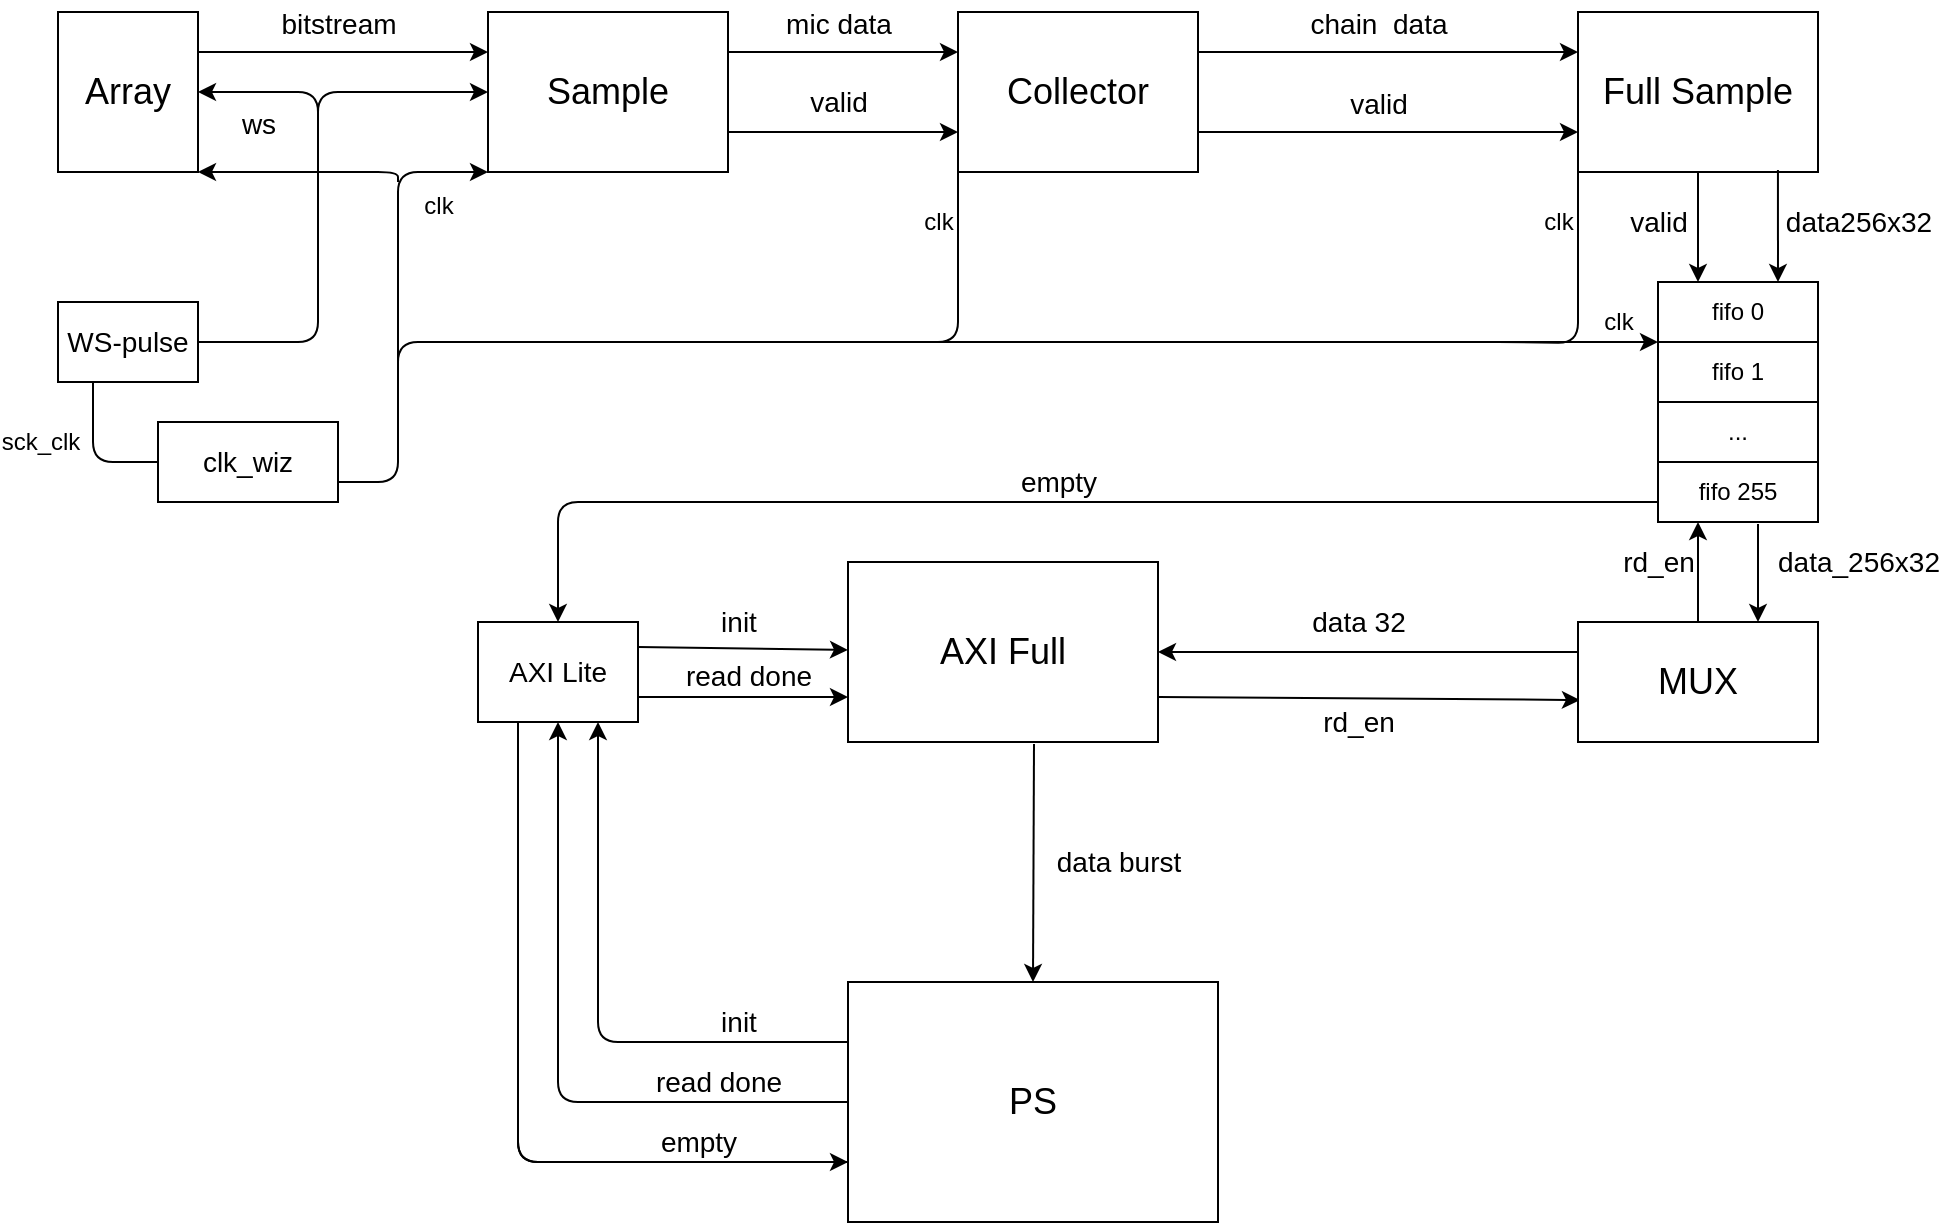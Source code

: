 <mxfile>
    <diagram id="rj3nuSdlVzhrPewR49WO" name="Page-1">
        <mxGraphModel dx="1014" dy="657" grid="1" gridSize="10" guides="1" tooltips="1" connect="1" arrows="1" fold="1" page="1" pageScale="1" pageWidth="850" pageHeight="1100" math="0" shadow="0">
            <root>
                <mxCell id="0"/>
                <mxCell id="1" parent="0"/>
                <mxCell id="17" value="&lt;font style=&quot;font-size: 14px;&quot;&gt;bitstream&lt;/font&gt;" style="edgeStyle=none;html=1;exitX=1;exitY=0.25;exitDx=0;exitDy=0;entryX=0;entryY=0.25;entryDx=0;entryDy=0;fontSize=18;" parent="1" source="2" target="5" edge="1">
                    <mxGeometry x="-0.035" y="15" relative="1" as="geometry">
                        <mxPoint as="offset"/>
                    </mxGeometry>
                </mxCell>
                <mxCell id="2" value="&lt;font style=&quot;font-size: 18px;&quot;&gt;Array&lt;/font&gt;" style="whiteSpace=wrap;html=1;" parent="1" vertex="1">
                    <mxGeometry x="90" y="35" width="70" height="80" as="geometry"/>
                </mxCell>
                <mxCell id="21" value="&lt;font style=&quot;font-size: 14px;&quot;&gt;chain&amp;nbsp; data&lt;/font&gt;" style="edgeStyle=none;html=1;exitX=1;exitY=0.25;exitDx=0;exitDy=0;entryX=0;entryY=0.25;entryDx=0;entryDy=0;fontSize=18;" parent="1" source="3" target="4" edge="1">
                    <mxGeometry x="-0.053" y="15" relative="1" as="geometry">
                        <mxPoint as="offset"/>
                    </mxGeometry>
                </mxCell>
                <mxCell id="22" value="&lt;font style=&quot;font-size: 14px;&quot;&gt;valid&lt;/font&gt;" style="edgeStyle=none;html=1;exitX=1;exitY=0.75;exitDx=0;exitDy=0;entryX=0;entryY=0.75;entryDx=0;entryDy=0;fontSize=18;" parent="1" source="3" target="4" edge="1">
                    <mxGeometry x="-0.053" y="15" relative="1" as="geometry">
                        <mxPoint as="offset"/>
                    </mxGeometry>
                </mxCell>
                <mxCell id="3" value="&lt;font style=&quot;font-size: 18px;&quot;&gt;Collector&lt;/font&gt;" style="whiteSpace=wrap;html=1;" parent="1" vertex="1">
                    <mxGeometry x="540" y="35" width="120" height="80" as="geometry"/>
                </mxCell>
                <mxCell id="41" value="valid" style="edgeStyle=none;html=1;exitX=0.5;exitY=1;exitDx=0;exitDy=0;entryX=0.25;entryY=0;entryDx=0;entryDy=0;fontSize=14;startArrow=none;startFill=0;endArrow=classic;endFill=1;" parent="1" source="4" target="6" edge="1">
                    <mxGeometry x="-0.091" y="-20" relative="1" as="geometry">
                        <mxPoint as="offset"/>
                    </mxGeometry>
                </mxCell>
                <mxCell id="4" value="&lt;font style=&quot;font-size: 18px;&quot;&gt;Full Sample&lt;/font&gt;" style="whiteSpace=wrap;html=1;" parent="1" vertex="1">
                    <mxGeometry x="850" y="35" width="120" height="80" as="geometry"/>
                </mxCell>
                <mxCell id="19" value="&lt;font style=&quot;font-size: 14px;&quot;&gt;mic data&lt;/font&gt;" style="edgeStyle=none;html=1;exitX=1;exitY=0.25;exitDx=0;exitDy=0;entryX=0;entryY=0.25;entryDx=0;entryDy=0;fontSize=18;" parent="1" source="5" target="3" edge="1">
                    <mxGeometry x="-0.043" y="15" relative="1" as="geometry">
                        <mxPoint as="offset"/>
                    </mxGeometry>
                </mxCell>
                <mxCell id="lgiAlKTWV0E-R-t-R4fU-114" value="valid" style="edgeStyle=none;html=1;exitX=1;exitY=0.75;exitDx=0;exitDy=0;entryX=0;entryY=0.75;entryDx=0;entryDy=0;fontSize=14;startArrow=none;startFill=0;endArrow=classic;endFill=1;" parent="1" source="5" target="3" edge="1">
                    <mxGeometry x="-0.043" y="15" relative="1" as="geometry">
                        <mxPoint as="offset"/>
                    </mxGeometry>
                </mxCell>
                <mxCell id="5" value="&lt;font style=&quot;font-size: 18px;&quot;&gt;Sample&lt;/font&gt;" style="whiteSpace=wrap;html=1;" parent="1" vertex="1">
                    <mxGeometry x="305" y="35" width="120" height="80" as="geometry"/>
                </mxCell>
                <mxCell id="44" value="data256x32" style="edgeStyle=none;html=1;exitX=0.75;exitY=0;exitDx=0;exitDy=0;entryX=0.833;entryY=0.988;entryDx=0;entryDy=0;entryPerimeter=0;fontSize=14;startArrow=classic;startFill=1;endArrow=none;endFill=0;" parent="1" source="6" target="4" edge="1">
                    <mxGeometry x="0.071" y="-40" relative="1" as="geometry">
                        <mxPoint as="offset"/>
                    </mxGeometry>
                </mxCell>
                <mxCell id="45" value="data_256x32" style="edgeStyle=none;html=1;exitX=0.75;exitY=0;exitDx=0;exitDy=0;entryX=0.625;entryY=1.033;entryDx=0;entryDy=0;entryPerimeter=0;fontSize=14;startArrow=classic;startFill=1;endArrow=none;endFill=0;" parent="1" source="7" target="15" edge="1">
                    <mxGeometry x="0.224" y="-50" relative="1" as="geometry">
                        <mxPoint as="offset"/>
                    </mxGeometry>
                </mxCell>
                <mxCell id="48" value="rd_en" style="edgeStyle=none;html=1;exitX=0.008;exitY=0.65;exitDx=0;exitDy=0;entryX=1;entryY=0.75;entryDx=0;entryDy=0;fontSize=14;startArrow=classic;startFill=1;endArrow=none;endFill=0;exitPerimeter=0;" parent="1" source="7" target="11" edge="1">
                    <mxGeometry x="0.051" y="12" relative="1" as="geometry">
                        <mxPoint as="offset"/>
                    </mxGeometry>
                </mxCell>
                <mxCell id="7" value="&lt;font style=&quot;font-size: 18px;&quot;&gt;MUX&lt;/font&gt;" style="whiteSpace=wrap;html=1;" parent="1" vertex="1">
                    <mxGeometry x="850" y="340" width="120" height="60" as="geometry"/>
                </mxCell>
                <mxCell id="lgiAlKTWV0E-R-t-R4fU-121" style="edgeStyle=orthogonalEdgeStyle;html=1;exitX=1;exitY=0.5;exitDx=0;exitDy=0;fontSize=14;startArrow=none;startFill=0;endArrow=none;endFill=0;" parent="1" source="8" edge="1">
                    <mxGeometry relative="1" as="geometry">
                        <mxPoint x="220" y="170" as="targetPoint"/>
                        <Array as="points">
                            <mxPoint x="220" y="200"/>
                            <mxPoint x="220" y="170"/>
                        </Array>
                    </mxGeometry>
                </mxCell>
                <mxCell id="77" value="sck_clk" style="edgeStyle=orthogonalEdgeStyle;html=1;exitX=0.25;exitY=1;exitDx=0;exitDy=0;entryX=0;entryY=0.5;entryDx=0;entryDy=0;startArrow=none;startFill=0;endArrow=none;endFill=0;fontSize=12;" parent="1" source="8" target="9" edge="1">
                    <mxGeometry x="-0.172" y="-27" relative="1" as="geometry">
                        <mxPoint as="offset"/>
                    </mxGeometry>
                </mxCell>
                <mxCell id="8" value="&lt;font style=&quot;font-size: 14px;&quot;&gt;WS-pulse&lt;/font&gt;" style="whiteSpace=wrap;html=1;" parent="1" vertex="1">
                    <mxGeometry x="90" y="180" width="70" height="40" as="geometry"/>
                </mxCell>
                <mxCell id="67" value="clk" style="edgeStyle=orthogonalEdgeStyle;html=1;exitX=1;exitY=0.75;exitDx=0;exitDy=0;shadow=0;endArrow=classic;endFill=1;entryX=0;entryY=0;entryDx=0;entryDy=0;startArrow=none;startFill=0;fontSize=12;" parent="1" source="9" target="13" edge="1">
                    <mxGeometry x="0.945" y="10" relative="1" as="geometry">
                        <mxPoint x="280" y="200" as="targetPoint"/>
                        <Array as="points">
                            <mxPoint x="260" y="270"/>
                            <mxPoint x="260" y="200"/>
                        </Array>
                        <mxPoint as="offset"/>
                    </mxGeometry>
                </mxCell>
                <mxCell id="9" value="&lt;font style=&quot;font-size: 14px;&quot;&gt;clk_wiz&lt;/font&gt;" style="whiteSpace=wrap;html=1;" parent="1" vertex="1">
                    <mxGeometry x="140" y="240" width="90" height="40" as="geometry"/>
                </mxCell>
                <mxCell id="lgiAlKTWV0E-R-t-R4fU-96" value="init" style="edgeStyle=none;html=1;exitX=1;exitY=0.25;exitDx=0;exitDy=0;fontSize=14;startArrow=none;startFill=0;endArrow=classic;endFill=1;" parent="1" source="10" target="11" edge="1">
                    <mxGeometry x="-0.051" y="13" relative="1" as="geometry">
                        <mxPoint x="480" y="353" as="targetPoint"/>
                        <mxPoint as="offset"/>
                    </mxGeometry>
                </mxCell>
                <mxCell id="lgiAlKTWV0E-R-t-R4fU-97" value="read done" style="edgeStyle=none;html=1;exitX=0;exitY=0.75;exitDx=0;exitDy=0;fontSize=14;startArrow=classic;startFill=1;endArrow=none;endFill=0;entryX=1;entryY=0.75;entryDx=0;entryDy=0;" parent="1" source="11" target="10" edge="1">
                    <mxGeometry x="-0.048" y="-12" relative="1" as="geometry">
                        <mxPoint x="430" y="450" as="targetPoint"/>
                        <mxPoint y="1" as="offset"/>
                    </mxGeometry>
                </mxCell>
                <mxCell id="lgiAlKTWV0E-R-t-R4fU-99" value="init" style="edgeStyle=orthogonalEdgeStyle;html=1;exitX=0.75;exitY=1;exitDx=0;exitDy=0;fontSize=14;startArrow=classic;startFill=1;endArrow=none;endFill=0;entryX=0;entryY=0.25;entryDx=0;entryDy=0;" parent="1" source="10" target="16" edge="1">
                    <mxGeometry x="0.614" y="10" relative="1" as="geometry">
                        <mxPoint x="465" y="550" as="targetPoint"/>
                        <mxPoint as="offset"/>
                    </mxGeometry>
                </mxCell>
                <mxCell id="lgiAlKTWV0E-R-t-R4fU-100" value="read done" style="edgeStyle=orthogonalEdgeStyle;html=1;exitX=0.5;exitY=1;exitDx=0;exitDy=0;fontSize=14;startArrow=classic;startFill=1;endArrow=none;endFill=0;entryX=0;entryY=0.5;entryDx=0;entryDy=0;" parent="1" source="10" target="16" edge="1">
                    <mxGeometry x="0.612" y="10" relative="1" as="geometry">
                        <mxPoint x="465" y="580" as="targetPoint"/>
                        <mxPoint as="offset"/>
                    </mxGeometry>
                </mxCell>
                <mxCell id="lgiAlKTWV0E-R-t-R4fU-101" value="empty" style="edgeStyle=orthogonalEdgeStyle;html=1;exitX=0.25;exitY=1;exitDx=0;exitDy=0;fontSize=14;startArrow=none;startFill=0;endArrow=none;endFill=0;shadow=0;entryX=0;entryY=0.75;entryDx=0;entryDy=0;" parent="1" source="10" target="16" edge="1">
                    <mxGeometry x="0.61" y="10" relative="1" as="geometry">
                        <mxPoint x="465" y="610" as="targetPoint"/>
                        <mxPoint as="offset"/>
                    </mxGeometry>
                </mxCell>
                <mxCell id="84" style="edgeStyle=none;html=1;entryX=0;entryY=0.75;entryDx=0;entryDy=0;exitX=0.25;exitY=1;exitDx=0;exitDy=0;" edge="1" parent="1" source="10" target="16">
                    <mxGeometry relative="1" as="geometry">
                        <Array as="points">
                            <mxPoint x="320" y="610"/>
                        </Array>
                    </mxGeometry>
                </mxCell>
                <mxCell id="10" value="&lt;font style=&quot;font-size: 14px;&quot;&gt;AXI Lite&lt;/font&gt;" style="whiteSpace=wrap;html=1;" parent="1" vertex="1">
                    <mxGeometry x="300" y="340" width="80" height="50" as="geometry"/>
                </mxCell>
                <mxCell id="49" value="data 32" style="edgeStyle=none;html=1;exitX=1;exitY=0.5;exitDx=0;exitDy=0;entryX=0;entryY=0.25;entryDx=0;entryDy=0;fontSize=14;startArrow=classic;startFill=1;endArrow=none;endFill=0;" parent="1" source="11" target="7" edge="1">
                    <mxGeometry x="-0.048" y="15" relative="1" as="geometry">
                        <mxPoint as="offset"/>
                    </mxGeometry>
                </mxCell>
                <mxCell id="lgiAlKTWV0E-R-t-R4fU-109" value="data burst" style="edgeStyle=none;html=1;entryX=0.5;entryY=0;entryDx=0;entryDy=0;fontSize=14;startArrow=none;startFill=0;endArrow=classic;endFill=1;exitX=0.6;exitY=1.011;exitDx=0;exitDy=0;exitPerimeter=0;" parent="1" source="11" target="16" edge="1">
                    <mxGeometry x="-0.011" y="42" relative="1" as="geometry">
                        <mxPoint x="570" y="400" as="sourcePoint"/>
                        <mxPoint as="offset"/>
                    </mxGeometry>
                </mxCell>
                <mxCell id="11" value="&lt;font style=&quot;font-size: 18px;&quot;&gt;AXI Full&lt;/font&gt;" style="whiteSpace=wrap;html=1;" parent="1" vertex="1">
                    <mxGeometry x="485" y="310" width="155" height="90" as="geometry"/>
                </mxCell>
                <mxCell id="47" value="rd_en" style="edgeStyle=none;html=1;exitX=0.25;exitY=1;exitDx=0;exitDy=0;entryX=0.5;entryY=0;entryDx=0;entryDy=0;fontSize=14;startArrow=classic;startFill=1;endArrow=none;endFill=0;" parent="1" source="15" target="7" edge="1">
                    <mxGeometry x="-0.2" y="-20" relative="1" as="geometry">
                        <mxPoint as="offset"/>
                    </mxGeometry>
                </mxCell>
                <mxCell id="54" value="empty" style="edgeStyle=orthogonalEdgeStyle;html=1;fontSize=14;startArrow=classic;startFill=1;endArrow=none;endFill=0;exitX=0.5;exitY=0;exitDx=0;exitDy=0;" parent="1" source="10" edge="1">
                    <mxGeometry x="0.016" y="10" relative="1" as="geometry">
                        <mxPoint x="890" y="280" as="targetPoint"/>
                        <mxPoint x="610" y="280" as="sourcePoint"/>
                        <Array as="points">
                            <mxPoint x="340" y="280"/>
                        </Array>
                        <mxPoint as="offset"/>
                    </mxGeometry>
                </mxCell>
                <mxCell id="16" value="&lt;font style=&quot;font-size: 18px;&quot;&gt;PS&lt;/font&gt;" style="whiteSpace=wrap;html=1;" parent="1" vertex="1">
                    <mxGeometry x="485" y="520" width="185" height="120" as="geometry"/>
                </mxCell>
                <mxCell id="29" value="&lt;font style=&quot;font-size: 14px;&quot;&gt;ws&lt;/font&gt;" style="html=1;fontSize=18;startArrow=none;startFill=0;endArrow=classic;endFill=1;edgeStyle=orthogonalEdgeStyle;entryX=0;entryY=0.5;entryDx=0;entryDy=0;" parent="1" target="5" edge="1">
                    <mxGeometry x="-0.667" y="30" relative="1" as="geometry">
                        <mxPoint x="305" y="80" as="targetPoint"/>
                        <mxPoint x="220" y="110" as="sourcePoint"/>
                        <Array as="points">
                            <mxPoint x="220" y="75"/>
                        </Array>
                        <mxPoint as="offset"/>
                    </mxGeometry>
                </mxCell>
                <mxCell id="31" style="html=1;fontSize=18;startArrow=none;startFill=0;endArrow=none;endFill=0;edgeStyle=orthogonalEdgeStyle;" parent="1" edge="1">
                    <mxGeometry relative="1" as="geometry">
                        <mxPoint x="260" y="140" as="targetPoint"/>
                        <mxPoint x="260" y="250" as="sourcePoint"/>
                        <Array as="points">
                            <mxPoint x="260" y="220"/>
                            <mxPoint x="260" y="150"/>
                        </Array>
                    </mxGeometry>
                </mxCell>
                <mxCell id="33" style="html=1;fontSize=18;startArrow=none;startFill=0;endArrow=classic;endFill=1;edgeStyle=orthogonalEdgeStyle;entryX=0;entryY=1;entryDx=0;entryDy=0;" parent="1" target="5" edge="1">
                    <mxGeometry relative="1" as="geometry">
                        <mxPoint x="300" y="110" as="targetPoint"/>
                        <mxPoint x="260" y="150" as="sourcePoint"/>
                        <Array as="points">
                            <mxPoint x="260" y="150"/>
                            <mxPoint x="260" y="115"/>
                        </Array>
                    </mxGeometry>
                </mxCell>
                <mxCell id="38" value="clk" style="html=1;fontSize=12;startArrow=none;startFill=0;endArrow=none;endFill=0;edgeStyle=orthogonalEdgeStyle;entryX=0;entryY=1;entryDx=0;entryDy=0;" parent="1" target="4" edge="1">
                    <mxGeometry x="0.6" y="10" relative="1" as="geometry">
                        <mxPoint x="820" y="140" as="targetPoint"/>
                        <mxPoint x="810" y="200" as="sourcePoint"/>
                        <mxPoint as="offset"/>
                    </mxGeometry>
                </mxCell>
                <mxCell id="lgiAlKTWV0E-R-t-R4fU-88" value="" style="group" parent="1" vertex="1" connectable="0">
                    <mxGeometry x="890" y="170" width="80" height="120" as="geometry"/>
                </mxCell>
                <mxCell id="6" value="fifo 0" style="whiteSpace=wrap;html=1;" parent="lgiAlKTWV0E-R-t-R4fU-88" vertex="1">
                    <mxGeometry width="80" height="30" as="geometry"/>
                </mxCell>
                <mxCell id="13" value="fifo 1" style="whiteSpace=wrap;html=1;" parent="lgiAlKTWV0E-R-t-R4fU-88" vertex="1">
                    <mxGeometry y="30" width="80" height="30" as="geometry"/>
                </mxCell>
                <mxCell id="14" value="..." style="whiteSpace=wrap;html=1;" parent="lgiAlKTWV0E-R-t-R4fU-88" vertex="1">
                    <mxGeometry y="60" width="80" height="30" as="geometry"/>
                </mxCell>
                <mxCell id="15" value="fifo 255" style="whiteSpace=wrap;html=1;" parent="lgiAlKTWV0E-R-t-R4fU-88" vertex="1">
                    <mxGeometry y="90" width="80" height="30" as="geometry"/>
                </mxCell>
                <mxCell id="lgiAlKTWV0E-R-t-R4fU-119" value="clk" style="html=1;fontSize=12;startArrow=none;startFill=0;endArrow=none;endFill=0;edgeStyle=orthogonalEdgeStyle;entryX=0;entryY=1;entryDx=0;entryDy=0;" parent="1" target="3" edge="1">
                    <mxGeometry x="0.63" y="10" relative="1" as="geometry">
                        <mxPoint x="500" y="145" as="targetPoint"/>
                        <mxPoint x="490" y="200" as="sourcePoint"/>
                        <Array as="points">
                            <mxPoint x="500" y="200"/>
                            <mxPoint x="540" y="200"/>
                        </Array>
                        <mxPoint as="offset"/>
                    </mxGeometry>
                </mxCell>
                <mxCell id="lgiAlKTWV0E-R-t-R4fU-123" style="edgeStyle=orthogonalEdgeStyle;html=1;fontSize=14;startArrow=none;startFill=0;endArrow=classic;endFill=1;entryX=1;entryY=0.5;entryDx=0;entryDy=0;" parent="1" target="2" edge="1">
                    <mxGeometry relative="1" as="geometry">
                        <mxPoint x="220" y="170" as="sourcePoint"/>
                        <mxPoint x="170" y="90" as="targetPoint"/>
                        <Array as="points">
                            <mxPoint x="220" y="75"/>
                        </Array>
                    </mxGeometry>
                </mxCell>
                <mxCell id="83" value="&lt;font style=&quot;font-size: 12px;&quot;&gt;clk&lt;/font&gt;" style="html=1;fontSize=18;startArrow=classic;startFill=1;endArrow=none;endFill=0;edgeStyle=orthogonalEdgeStyle;exitX=1;exitY=1;exitDx=0;exitDy=0;" parent="1" source="2" edge="1">
                    <mxGeometry x="1" y="22" relative="1" as="geometry">
                        <mxPoint x="260" y="120" as="targetPoint"/>
                        <mxPoint x="180" y="100" as="sourcePoint"/>
                        <Array as="points">
                            <mxPoint x="260" y="115"/>
                        </Array>
                        <mxPoint x="-2" y="10" as="offset"/>
                    </mxGeometry>
                </mxCell>
            </root>
        </mxGraphModel>
    </diagram>
</mxfile>